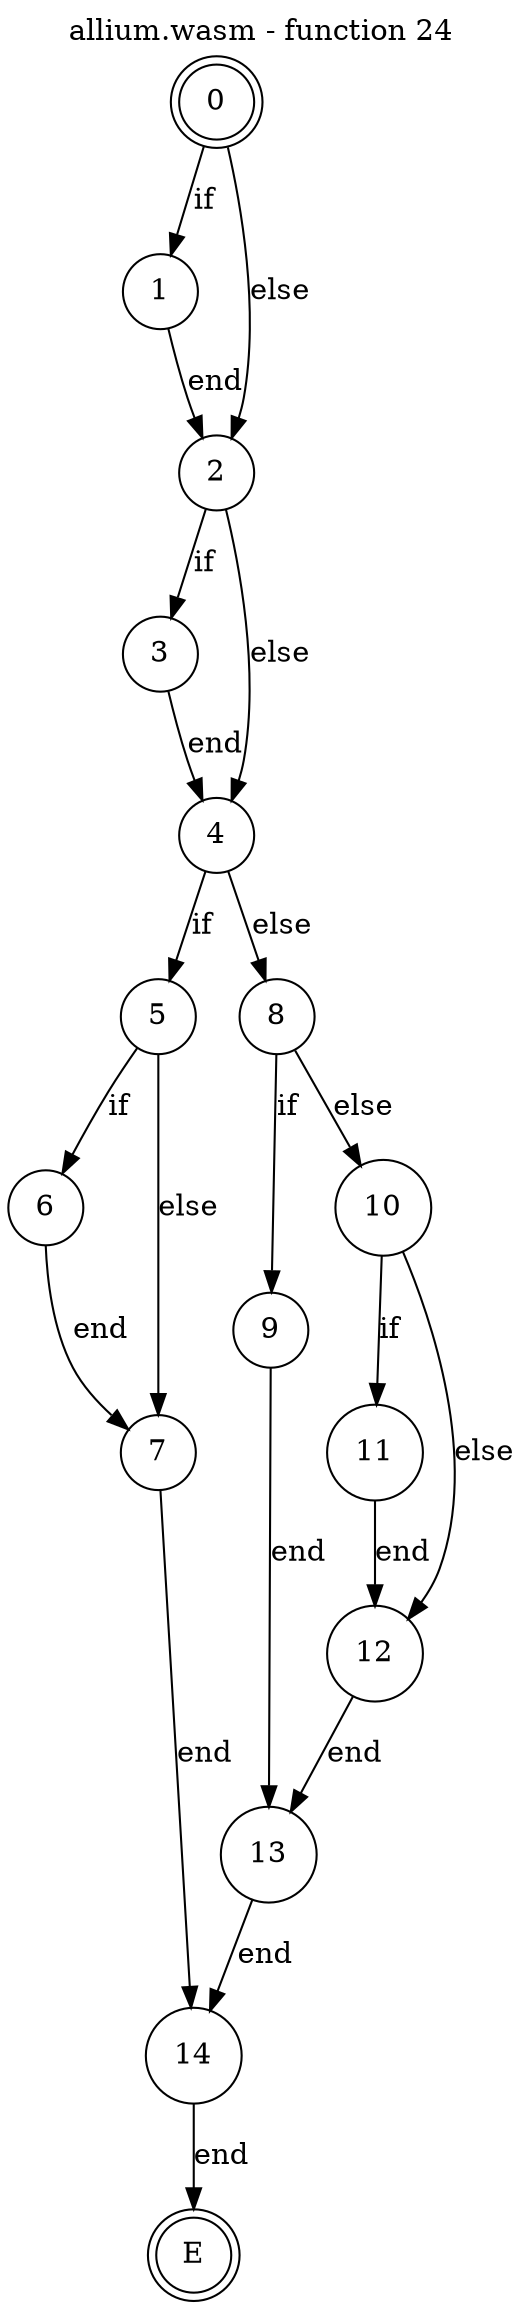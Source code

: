 digraph finite_state_machine {
    label = "allium.wasm - function 24"
    labelloc =  t
    labelfontsize = 16
    labelfontcolor = black
    labelfontname = "Helvetica"
    node [shape = doublecircle]; 0 E ;
    node [shape = circle];
    0 -> 1[label="if"];
    0 -> 2[label="else"];
    1 -> 2[label="end"];
    2 -> 3[label="if"];
    2 -> 4[label="else"];
    3 -> 4[label="end"];
    4 -> 5[label="if"];
    4 -> 8[label="else"];
    5 -> 6[label="if"];
    5 -> 7[label="else"];
    6 -> 7[label="end"];
    7 -> 14[label="end"];
    8 -> 9[label="if"];
    8 -> 10[label="else"];
    9 -> 13[label="end"];
    10 -> 11[label="if"];
    10 -> 12[label="else"];
    11 -> 12[label="end"];
    12 -> 13[label="end"];
    13 -> 14[label="end"];
    14 -> E[label="end"];
}
